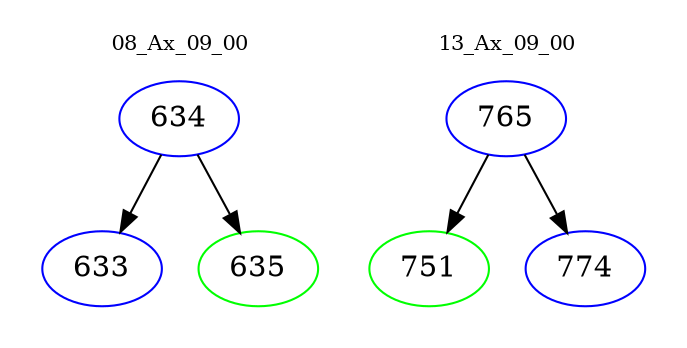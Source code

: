 digraph{
subgraph cluster_0 {
color = white
label = "08_Ax_09_00";
fontsize=10;
T0_634 [label="634", color="blue"]
T0_634 -> T0_633 [color="black"]
T0_633 [label="633", color="blue"]
T0_634 -> T0_635 [color="black"]
T0_635 [label="635", color="green"]
}
subgraph cluster_1 {
color = white
label = "13_Ax_09_00";
fontsize=10;
T1_765 [label="765", color="blue"]
T1_765 -> T1_751 [color="black"]
T1_751 [label="751", color="green"]
T1_765 -> T1_774 [color="black"]
T1_774 [label="774", color="blue"]
}
}
